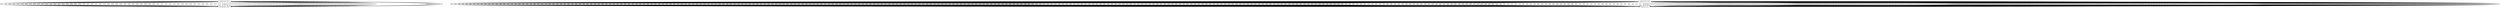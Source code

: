 digraph {
	"gnome-shell, 1847" -> "mozStorage,  4070" [label=write]
	"gnome-shell, 1847" -> "mozStorage,  4070" [label=write]
	"gnome-shell, 1847" -> "mozStorage,  4070" [label=write]
	"gnome-shell, 1847" -> "mozStorage,  4070" [label=write]
	"gnome-shell, 1847" -> "mozStorage,  4070" [label=write]
	"gnome-shell, 1847" -> "mozStorage,  4070" [label=write]
	"gnome-shell, 1847" -> "mozStorage,  4070" [label=write]
	"gnome-shell, 1847" -> "mozStorage,  4070" [label=write]
	"gnome-shell, 1847" -> "mozStorage,  4070" [label=write]
	"gnome-shell, 1847" -> "mozStorage,  4070" [label=write]
	"gnome-shell, 1847" -> "mozStorage,  4070" [label=write]
	"gnome-shell, 1847" -> "mozStorage,  4070" [label=write]
	"gnome-shell, 1847" -> "mozStorage,  4070" [label=write]
	"gnome-shell, 1847" -> "mozStorage,  4070" [label=write]
	"gnome-shell, 1847" -> "mozStorage,  4070" [label=write]
	"gnome-shell, 1847" -> "mozStorage,  4070" [label=write]
	"gnome-shell, 1847" -> "mozStorage,  4070" [label=write]
	"gnome-shell, 1847" -> "mozStorage,  4070" [label=write]
	"gnome-shell, 1847" -> "mozStorage,  4070" [label=write]
	"gnome-shell, 1847" -> "mozStorage,  4070" [label=write]
	"gnome-shell, 1847" -> "mozStorage,  4070" [label=write]
	"gnome-shell, 1847" -> "mozStorage,  4070" [label=write]
	"gnome-shell, 1847" -> "mozStorage,  4070" [label=write]
	"gnome-shell, 1847" -> "mozStorage,  4070" [label=write]
	"gnome-shell, 1847" -> "mozStorage,  4070" [label=write]
	"gnome-shell, 1847" -> "mozStorage,  4070" [label=write]
	"gnome-shell, 1847" -> "mozStorage,  4070" [label=write]
	"gnome-shell, 1847" -> "mozStorage,  4070" [label=write]
	"gnome-shell, 1847" -> "mozStorage,  4070" [label=write]
	"gnome-shell, 1847" -> "mozStorage,  4070" [label=write]
	"gnome-shell, 1847" -> "mozStorage,  4070" [label=write]
	"gnome-shell, 1847" -> "mozStorage,  4070" [label=write]
	"gnome-shell, 1847" -> "mozStorage,  4070" [label=write]
	"gnome-shell, 1847" -> "mozStorage,  4070" [label=write]
	"gnome-shell, 1847" -> "mozStorage,  4070" [label=write]
	"gnome-shell, 1847" -> "mozStorage,  4070" [label=write]
	"gnome-shell, 1847" -> "mozStorage,  4070" [label=write]
	"gnome-shell, 1847" -> "mozStorage,  4070" [label=write]
	"gnome-shell, 1847" -> "mozStorage,  4070" [label=write]
	"gnome-shell, 1847" -> "mozStorage,  4070" [label=write]
	"mozStorage,  4070" -> "gnome-shell, 1847" [label=read]
	"mozStorage,  4070" -> "gnome-shell, 1847" [label=read]
	"gnome-shell, 1847" -> "mozStorage,  4070" [label=write]
	"gnome-shell, 1847" -> "mozStorage,  4070" [label=write]
	"mozStorage,  4070" -> "gnome-shell, 1847" [label=read]
	"mozStorage,  4070" -> "gnome-shell, 1847" [label=read]
	"gnome-shell, 1847" -> "mozStorage,  4070" [label=write]
	"gnome-shell, 1847" -> "mozStorage,  4070" [label=write]
	"mozStorage,  4070" -> "gnome-shell, 1847" [label=read]
	"mozStorage,  4070" -> "gnome-shell, 1847" [label=read]
	"gnome-shell, 1847" -> "mozStorage,  4070" [label=write]
	"gnome-shell, 1847" -> "mozStorage,  4070" [label=write]
	"gnome-shell, 1847" -> "mozStorage,  4070" [label=write]
	"gnome-shell, 1847" -> "mozStorage,  4070" [label=write]
	"gnome-shell, 1847" -> "mozStorage,  4070" [label=write]
	"gnome-shell, 1847" -> "mozStorage,  4070" [label=write]
	"gnome-shell, 1847" -> "mozStorage,  4070" [label=write]
	"gnome-shell, 1847" -> "mozStorage,  4070" [label=write]
	"gnome-shell, 1847" -> "mozStorage,  4070" [label=write]
	"gnome-shell, 1847" -> "mozStorage,  4070" [label=write]
	"gnome-shell, 1847" -> "mozStorage,  4070" [label=write]
	"gnome-shell, 1847" -> "mozStorage,  4070" [label=write]
	"gnome-shell, 1847" -> "mozStorage,  4070" [label=write]
	"gnome-shell, 1847" -> "mozStorage,  4070" [label=write]
	"gnome-shell, 1847" -> "mozStorage,  4070" [label=write]
	"gnome-shell, 1847" -> "mozStorage,  4070" [label=write]
	"gnome-shell, 1847" -> "mozStorage,  4070" [label=write]
	"gnome-shell, 1847" -> "mozStorage,  4070" [label=write]
	"gnome-shell, 1847" -> "mozStorage,  4070" [label=write]
	"gnome-shell, 1847" -> "mozStorage,  4070" [label=write]
	"gnome-shell, 1847" -> "mozStorage,  4070" [label=write]
	"gnome-shell, 1847" -> "mozStorage,  4070" [label=write]
	"gnome-shell, 1847" -> "mozStorage,  4070" [label=write]
	"gnome-shell, 1847" -> "mozStorage,  4070" [label=write]
	"gnome-shell, 1847" -> "mozStorage,  4070" [label=write]
	"gnome-shell, 1847" -> "mozStorage,  4070" [label=write]
	"gnome-shell, 1847" -> "mozStorage,  4070" [label=write]
	"gnome-shell, 1847" -> "mozStorage,  4070" [label=write]
	"gnome-shell, 1847" -> "mozStorage,  4070" [label=write]
	"gnome-shell, 1847" -> "mozStorage,  4070" [label=write]
	"gnome-shell, 1847" -> "mozStorage,  4070" [label=write]
	"gnome-shell, 1847" -> "mozStorage,  4070" [label=write]
	"gnome-shell, 1847" -> "mozStorage,  4070" [label=write]
	"gnome-shell, 1847" -> "mozStorage,  4070" [label=write]
	"gnome-shell, 1847" -> "mozStorage,  4070" [label=write]
	"gnome-shell, 1847" -> "mozStorage,  4070" [label=write]
	"gnome-shell, 1847" -> "mozStorage,  4070" [label=write]
	"gnome-shell, 1847" -> "mozStorage,  4070" [label=write]
	"gnome-shell, 1847" -> "mozStorage,  4070" [label=write]
	"gnome-shell, 1847" -> "mozStorage,  4070" [label=write]
	"gnome-shell, 1847" -> "mozStorage,  4070" [label=write]
	"gnome-shell, 1847" -> "mozStorage,  4070" [label=write]
	"gnome-shell, 1847" -> "mozStorage,  4070" [label=write]
	"gnome-shell, 1847" -> "mozStorage,  4070" [label=write]
	"gnome-shell, 1847" -> "mozStorage,  4070" [label=write]
	"gnome-shell, 1847" -> "mozStorage,  4070" [label=write]
	"gnome-shell, 1847" -> "mozStorage,  4070" [label=write]
	"gnome-shell, 1847" -> "mozStorage,  4070" [label=write]
	"gnome-shell, 1847" -> "mozStorage,  4070" [label=write]
	"gnome-shell, 1847" -> "mozStorage,  4070" [label=write]
	"gnome-shell, 1847" -> "mozStorage,  4070" [label=write]
	"gnome-shell, 1847" -> "mozStorage,  4070" [label=write]
	"gnome-shell, 1847" -> "mozStorage,  4070" [label=write]
	"gnome-shell, 1847" -> "mozStorage,  4070" [label=write]
	"gnome-shell, 1847" -> "mozStorage,  4070" [label=write]
	"gnome-shell, 1847" -> "mozStorage,  4070" [label=write]
	"gnome-shell, 1847" -> "mozStorage,  4070" [label=write]
	"gnome-shell, 1847" -> "mozStorage,  4070" [label=write]
	"gnome-shell, 1847" -> "mozStorage,  4070" [label=write]
	"gnome-shell, 1847" -> "mozStorage,  4070" [label=write]
	"gnome-shell,  1847" -> "systemd, 1637" [label=read]
	"gnome-shell,  1847" -> "systemd, 1637" [label=read]
	"gnome-shell,  1847" -> "systemd, 1637" [label=read]
	"gnome-shell,  1847" -> "systemd, 1637" [label=read]
	"gnome-shell,  1847" -> "systemd, 1637" [label=read]
	"gnome-shell,  1847" -> "systemd, 1637" [label=read]
	"gnome-shell,  1847" -> "systemd, 1637" [label=read]
	"gnome-shell,  1847" -> "systemd, 1637" [label=read]
	"gnome-shell,  1847" -> "systemd, 1637" [label=read]
	"gnome-shell,  1847" -> "systemd, 1637" [label=read]
	"gnome-shell,  1847" -> "systemd, 1637" [label=read]
	"gnome-shell,  1847" -> "systemd, 1637" [label=read]
	"gnome-shell,  1847" -> "systemd, 1637" [label=read]
	"gnome-shell,  1847" -> "systemd, 1637" [label=read]
	"gnome-shell,  1847" -> "systemd, 1637" [label=read]
	"gnome-shell,  1847" -> "systemd, 1637" [label=read]
	"gnome-shell,  1847" -> "systemd, 1637" [label=read]
	"gnome-shell,  1847" -> "systemd, 1637" [label=read]
	"gnome-shell,  1847" -> "systemd, 1637" [label=read]
	"gnome-shell,  1847" -> "systemd, 1637" [label=read]
	"gnome-shell,  1847" -> "systemd, 1637" [label=read]
	"gnome-shell,  1847" -> "systemd, 1637" [label=read]
	"gnome-shell,  1847" -> "systemd, 1637" [label=read]
	"gnome-shell,  1847" -> "systemd, 1637" [label=read]
	"gnome-shell,  1847" -> "systemd, 1637" [label=read]
	"gnome-shell,  1847" -> "systemd, 1637" [label=read]
	"gnome-shell,  1847" -> "systemd, 1637" [label=read]
	"gnome-shell,  1847" -> "systemd, 1637" [label=read]
	"gnome-shell,  1847" -> "systemd, 1637" [label=read]
	"gnome-shell,  1847" -> "systemd, 1637" [label=read]
	"gnome-shell,  1847" -> "systemd, 1637" [label=read]
	"gnome-shell,  1847" -> "systemd, 1637" [label=read]
	"gnome-shell,  1847" -> "systemd, 1637" [label=read]
	"gnome-shell,  1847" -> "systemd, 1637" [label=read]
	"gnome-shell,  1847" -> "systemd, 1637" [label=read]
	"gnome-shell,  1847" -> "systemd, 1637" [label=read]
	"gnome-shell,  1847" -> "systemd, 1637" [label=read]
	"gnome-shell,  1847" -> "systemd, 1637" [label=read]
	"gnome-shell,  1847" -> "systemd, 1637" [label=read]
	"gnome-shell,  1847" -> "systemd, 1637" [label=read]
	"gnome-shell,  1847" -> "systemd, 1637" [label=read]
	"gnome-shell,  1847" -> "systemd, 1637" [label=read]
	"gnome-shell,  1847" -> "systemd, 1637" [label=read]
	"gnome-shell,  1847" -> "systemd, 1637" [label=read]
	"gnome-shell,  1847" -> "systemd, 1637" [label=read]
	"gnome-shell,  1847" -> "systemd, 1637" [label=read]
	"gnome-shell,  1847" -> "systemd, 1637" [label=read]
	"gnome-shell,  1847" -> "systemd, 1637" [label=read]
	"gnome-shell,  1847" -> "systemd, 1637" [label=read]
	"gnome-shell,  1847" -> "systemd, 1637" [label=read]
	"gnome-shell,  1847" -> "systemd, 1637" [label=read]
	"gnome-shell,  1847" -> "systemd, 1637" [label=read]
	"gnome-shell,  1847" -> "systemd, 1637" [label=read]
	"gnome-shell,  1847" -> "systemd, 1637" [label=read]
	"gnome-shell,  1847" -> "systemd, 1637" [label=read]
	"gnome-shell,  1847" -> "systemd, 1637" [label=read]
	"gnome-shell,  1847" -> "systemd, 1637" [label=read]
	"gnome-shell,  1847" -> "systemd, 1637" [label=read]
	"gnome-shell,  1847" -> "systemd, 1637" [label=read]
	"gnome-shell,  1847" -> "systemd, 1637" [label=read]
	"gnome-shell,  1847" -> "systemd, 1637" [label=read]
	"gnome-shell,  1847" -> "systemd, 1637" [label=read]
	"gnome-shell,  1847" -> "systemd, 1637" [label=read]
	"gnome-shell,  1847" -> "systemd, 1637" [label=read]
	"gnome-shell,  1847" -> "systemd, 1637" [label=read]
	"gnome-shell,  1847" -> "systemd, 1637" [label=read]
	"gnome-shell,  1847" -> "systemd, 1637" [label=read]
	"gnome-shell,  1847" -> "systemd, 1637" [label=read]
	"gnome-shell,  1847" -> "systemd, 1637" [label=read]
	"gnome-shell,  1847" -> "systemd, 1637" [label=read]
	"gnome-shell,  1847" -> "systemd, 1637" [label=read]
	"gnome-shell,  1847" -> "systemd, 1637" [label=read]
	"gnome-shell,  1847" -> "systemd, 1637" [label=read]
	"gnome-shell,  1847" -> "systemd, 1637" [label=read]
	"gnome-shell,  1847" -> "systemd, 1637" [label=read]
	"gnome-shell,  1847" -> "systemd, 1637" [label=read]
	"gnome-shell,  1847" -> "systemd, 1637" [label=read]
	"gnome-shell,  1847" -> "systemd, 1637" [label=read]
	"gnome-shell,  1847" -> "systemd, 1637" [label=read]
	"gnome-shell,  1847" -> "systemd, 1637" [label=read]
	"gnome-shell,  1847" -> "systemd, 1637" [label=read]
	"gnome-shell,  1847" -> "systemd, 1637" [label=read]
	"gnome-shell,  1847" -> "systemd, 1637" [label=read]
	"gnome-shell,  1847" -> "systemd, 1637" [label=read]
	"gnome-shell,  1847" -> "systemd, 1637" [label=read]
	"gnome-shell,  1847" -> "systemd, 1637" [label=read]
	"gnome-shell,  1847" -> "systemd, 1637" [label=read]
	"gnome-shell,  1847" -> "systemd, 1637" [label=read]
	"gnome-shell,  1847" -> "systemd, 1637" [label=read]
	"gnome-shell,  1847" -> "systemd, 1637" [label=read]
	"gnome-shell,  1847" -> "systemd, 1637" [label=read]
	"gnome-shell,  1847" -> "systemd, 1637" [label=read]
	"gnome-shell,  1847" -> "systemd, 1637" [label=read]
	"gnome-shell,  1847" -> "systemd, 1637" [label=read]
	"gnome-shell,  1847" -> "systemd, 1637" [label=read]
	"gnome-shell,  1847" -> "systemd, 1637" [label=read]
	"gnome-shell,  1847" -> "systemd, 1637" [label=read]
	"gnome-shell,  1847" -> "systemd, 1637" [label=read]
	"gnome-shell,  1847" -> "systemd, 1637" [label=read]
	"gnome-shell,  1847" -> "systemd, 1637" [label=read]
	"gnome-shell,  1847" -> "systemd, 1637" [label=read]
	"gnome-shell,  1847" -> "systemd, 1637" [label=read]
	"gnome-shell,  1847" -> "systemd, 1637" [label=read]
	"gnome-shell,  1847" -> "systemd, 1637" [label=read]
	"gnome-shell,  1847" -> "systemd, 1637" [label=read]
	"gnome-shell,  1847" -> "systemd, 1637" [label=read]
	"gnome-shell,  1847" -> "systemd, 1637" [label=read]
	"gnome-shell,  1847" -> "systemd, 1637" [label=read]
	"gnome-shell,  1847" -> "systemd, 1637" [label=read]
	"gnome-shell,  1847" -> "systemd, 1637" [label=read]
	"gnome-shell,  1847" -> "systemd, 1637" [label=read]
	"gnome-shell,  1847" -> "systemd, 1637" [label=read]
	"gnome-shell,  1847" -> "systemd, 1637" [label=read]
	"gnome-shell,  1847" -> "systemd, 1637" [label=read]
	"gnome-shell,  1847" -> "systemd, 1637" [label=read]
	"gnome-shell,  1847" -> "systemd, 1637" [label=read]
	"gnome-shell,  1847" -> "systemd, 1637" [label=read]
	"gnome-shell,  1847" -> "systemd, 1637" [label=read]
	"gnome-shell,  1847" -> "systemd, 1637" [label=read]
	"gnome-shell,  1847" -> "systemd, 1637" [label=read]
	"gnome-shell,  1847" -> "systemd, 1637" [label=read]
	"gnome-shell,  1847" -> "systemd, 1637" [label=read]
	"gnome-shell,  1847" -> "systemd, 1637" [label=read]
	"gnome-shell,  1847" -> "systemd, 1637" [label=read]
	"gnome-shell,  1847" -> "systemd, 1637" [label=read]
	"gnome-shell,  1847" -> "systemd, 1637" [label=read]
	"gnome-shell,  1847" -> "systemd, 1637" [label=read]
	"gnome-shell,  1847" -> "systemd, 1637" [label=read]
	"gnome-shell,  1847" -> "systemd, 1637" [label=read]
	"gnome-shell,  1847" -> "systemd, 1637" [label=read]
	"gnome-shell,  1847" -> "systemd, 1637" [label=read]
	"gnome-shell,  1847" -> "systemd, 1637" [label=read]
	"gnome-shell,  1847" -> "systemd, 1637" [label=read]
	"gnome-shell,  1847" -> "systemd, 1637" [label=read]
	"gnome-shell,  1847" -> "systemd, 1637" [label=read]
	"gnome-shell,  1847" -> "systemd, 1637" [label=read]
	"gnome-shell,  1847" -> "systemd, 1637" [label=read]
	"gnome-shell,  1847" -> "systemd, 1637" [label=read]
	"gnome-shell,  1847" -> "systemd, 1637" [label=read]
	"gnome-shell,  1847" -> "systemd, 1637" [label=read]
	"gnome-shell,  1847" -> "systemd, 1637" [label=read]
	"gnome-shell,  1847" -> "systemd, 1637" [label=read]
	"gnome-shell,  1847" -> "systemd, 1637" [label=read]
	"gnome-shell,  1847" -> "systemd, 1637" [label=read]
	"gnome-shell,  1847" -> "systemd, 1637" [label=read]
	"gnome-shell,  1847" -> "systemd, 1637" [label=read]
	"gnome-shell,  1847" -> "systemd, 1637" [label=read]
	"gnome-shell,  1847" -> "systemd, 1637" [label=read]
	"gnome-shell,  1847" -> "systemd, 1637" [label=read]
	"gnome-shell,  1847" -> "systemd, 1637" [label=read]
	"gnome-shell,  1847" -> "systemd, 1637" [label=read]
	"gnome-shell,  1847" -> "systemd, 1637" [label=read]
	"gnome-shell,  1847" -> "systemd, 1637" [label=read]
	"gnome-shell,  1847" -> "systemd, 1637" [label=read]
	"gnome-shell,  1847" -> "systemd, 1637" [label=read]
	"gnome-shell,  1847" -> "systemd, 1637" [label=read]
	"gnome-shell,  1847" -> "systemd, 1637" [label=read]
	"gnome-shell,  1847" -> "systemd, 1637" [label=read]
	"gnome-shell,  1847" -> "systemd, 1637" [label=read]
	"gnome-shell,  1847" -> "systemd, 1637" [label=read]
	"gnome-shell,  1847" -> "systemd, 1637" [label=read]
	"gnome-shell,  1847" -> "systemd, 1637" [label=read]
	"gnome-shell,  1847" -> "systemd, 1637" [label=read]
	"gnome-shell,  1847" -> "systemd, 1637" [label=read]
	"gnome-shell,  1847" -> "systemd, 1637" [label=read]
	"gnome-shell,  1847" -> "systemd, 1637" [label=read]
	"gnome-shell,  1847" -> "systemd, 1637" [label=read]
	"gnome-shell,  1847" -> "systemd, 1637" [label=read]
	"gnome-shell,  1847" -> "systemd, 1637" [label=read]
	"gnome-shell,  1847" -> "systemd, 1637" [label=read]
	"gnome-shell,  1847" -> "systemd, 1637" [label=read]
	"gnome-shell,  1847" -> "systemd, 1637" [label=read]
	"gnome-shell,  1847" -> "systemd, 1637" [label=read]
	"gnome-shell,  1847" -> "systemd, 1637" [label=read]
	"gnome-shell,  1847" -> "systemd, 1637" [label=read]
	"gnome-shell,  1847" -> "systemd, 1637" [label=read]
	"gnome-shell,  1847" -> "systemd, 1637" [label=read]
	"gnome-shell,  1847" -> "systemd, 1637" [label=read]
	"gnome-shell,  1847" -> "systemd, 1637" [label=read]
	"gnome-shell,  1847" -> "systemd, 1637" [label=read]
	"gnome-shell,  1847" -> "systemd, 1637" [label=read]
	"gnome-shell,  1847" -> "systemd, 1637" [label=read]
	"gnome-shell,  1847" -> "systemd, 1637" [label=read]
	"gnome-shell,  1847" -> "systemd, 1637" [label=read]
	"gnome-shell,  1847" -> "systemd, 1637" [label=read]
	"gnome-shell,  1847" -> "systemd, 1637" [label=read]
	"gnome-shell,  1847" -> "systemd, 1637" [label=read]
	"gnome-shell,  1847" -> "systemd, 1637" [label=read]
	"gnome-shell,  1847" -> "systemd, 1637" [label=read]
	"gnome-shell,  1847" -> "systemd, 1637" [label=read]
	"gnome-shell,  1847" -> "systemd, 1637" [label=read]
	"gnome-shell,  1847" -> "systemd, 1637" [label=read]
	"gnome-shell,  1847" -> "systemd, 1637" [label=read]
	"gnome-shell,  1847" -> "systemd, 1637" [label=read]
	"gnome-shell,  1847" -> "systemd, 1637" [label=read]
	"gnome-shell,  1847" -> "systemd, 1637" [label=read]
	"gnome-shell,  1847" -> "systemd, 1637" [label=read]
	"gnome-shell,  1847" -> "systemd, 1637" [label=read]
	"gnome-shell,  1847" -> "systemd, 1637" [label=read]
	"gnome-shell,  1847" -> "systemd, 1637" [label=read]
	"gnome-shell,  1847" -> "systemd, 1637" [label=read]
	"gnome-shell,  1847" -> "systemd, 1637" [label=read]
	"gnome-shell,  1847" -> "systemd, 1637" [label=read]
	"gnome-shell,  1847" -> "systemd, 1637" [label=read]
	"gnome-shell,  1847" -> "systemd, 1637" [label=read]
	"gnome-shell,  1847" -> "systemd, 1637" [label=read]
	"gnome-shell,  1847" -> "systemd, 1637" [label=read]
	"gnome-shell,  1847" -> "systemd, 1637" [label=read]
	"gnome-shell,  1847" -> "systemd, 1637" [label=read]
	"gnome-shell,  1847" -> "systemd, 1637" [label=read]
	"gnome-shell,  1847" -> "systemd, 1637" [label=read]
	"gnome-shell,  1847" -> "systemd, 1637" [label=read]
	"gnome-shell,  1847" -> "systemd, 1637" [label=read]
	"gnome-shell,  1847" -> "systemd, 1637" [label=read]
	"gnome-shell,  1847" -> "systemd, 1637" [label=read]
	"gnome-shell,  1847" -> "systemd, 1637" [label=read]
	"gnome-shell,  1847" -> "systemd, 1637" [label=read]
	"gnome-shell,  1847" -> "systemd, 1637" [label=read]
	"gnome-shell,  1847" -> "systemd, 1637" [label=read]
	"gnome-shell,  1847" -> "systemd, 1637" [label=read]
	"gnome-shell,  1847" -> "systemd, 1637" [label=read]
	"gnome-shell,  1847" -> "systemd, 1637" [label=read]
	"gnome-shell,  1847" -> "systemd, 1637" [label=read]
	"gnome-shell,  1847" -> "systemd, 1637" [label=read]
	"gnome-shell,  1847" -> "systemd, 1637" [label=read]
	"gnome-shell,  1847" -> "systemd, 1637" [label=read]
	"gnome-shell,  1847" -> "systemd, 1637" [label=read]
	"gnome-shell,  1847" -> "systemd, 1637" [label=read]
	"gnome-shell,  1847" -> "systemd, 1637" [label=read]
	"gnome-shell,  1847" -> "systemd, 1637" [label=read]
	"gnome-shell,  1847" -> "systemd, 1637" [label=read]
	"gnome-shell,  1847" -> "systemd, 1637" [label=read]
	"gnome-shell,  1847" -> "systemd, 1637" [label=read]
	"gnome-shell,  1847" -> "systemd, 1637" [label=read]
	"gnome-shell,  1847" -> "systemd, 1637" [label=read]
	"gnome-shell,  1847" -> "systemd, 1637" [label=read]
	"gnome-shell,  1847" -> "systemd, 1637" [label=read]
	"gnome-shell,  1847" -> "systemd, 1637" [label=read]
	"gnome-shell,  1847" -> "systemd, 1637" [label=read]
	"gnome-shell,  1847" -> "systemd, 1637" [label=read]
	"gnome-shell,  1847" -> "systemd, 1637" [label=read]
	"gnome-shell,  1847" -> "systemd, 1637" [label=read]
	"gnome-shell,  1847" -> "systemd, 1637" [label=read]
	"gnome-shell,  1847" -> "systemd, 1637" [label=read]
	"gnome-shell,  1847" -> "systemd, 1637" [label=read]
	"gnome-shell,  1847" -> "systemd, 1637" [label=read]
	"gnome-shell,  1847" -> "systemd, 1637" [label=read]
	"gnome-shell,  1847" -> "systemd, 1637" [label=read]
	"gnome-shell,  1847" -> "systemd, 1637" [label=read]
	"gnome-shell,  1847" -> "systemd, 1637" [label=read]
	"gnome-shell,  1847" -> "systemd, 1637" [label=read]
	"gnome-shell,  1847" -> "systemd, 1637" [label=read]
	"gnome-shell,  1847" -> "systemd, 1637" [label=read]
	"gnome-shell,  1847" -> "systemd, 1637" [label=read]
	"gnome-shell,  1847" -> "systemd, 1637" [label=read]
	"gnome-shell,  1847" -> "systemd, 1637" [label=read]
	"gnome-shell,  1847" -> "systemd, 1637" [label=read]
	"gnome-shell,  1847" -> "systemd, 1637" [label=read]
	"gnome-shell,  1847" -> "systemd, 1637" [label=read]
	"gnome-shell,  1847" -> "systemd, 1637" [label=read]
	"gnome-shell,  1847" -> "systemd, 1637" [label=read]
	"gnome-shell,  1847" -> "systemd, 1637" [label=read]
	"gnome-shell,  1847" -> "systemd, 1637" [label=read]
	"gnome-shell,  1847" -> "systemd, 1637" [label=read]
	"gnome-shell,  1847" -> "systemd, 1637" [label=read]
	"gnome-shell,  1847" -> "systemd, 1637" [label=read]
	"gnome-shell,  1847" -> "systemd, 1637" [label=read]
	"gnome-shell,  1847" -> "systemd, 1637" [label=read]
	"gnome-shell,  1847" -> "systemd, 1637" [label=read]
	"gnome-shell,  1847" -> "systemd, 1637" [label=read]
	"gnome-shell,  1847" -> "systemd, 1637" [label=read]
	"gnome-shell,  1847" -> "systemd, 1637" [label=read]
	"gnome-shell,  1847" -> "systemd, 1637" [label=read]
	"gnome-shell,  1847" -> "systemd, 1637" [label=read]
	"gnome-shell,  1847" -> "systemd, 1637" [label=read]
	"gnome-shell,  1847" -> "systemd, 1637" [label=read]
	"gnome-shell,  1847" -> "systemd, 1637" [label=read]
	"gnome-shell,  1847" -> "systemd, 1637" [label=read]
	"gnome-shell,  1847" -> "systemd, 1637" [label=read]
	"gnome-shell,  1847" -> "systemd, 1637" [label=read]
	"gnome-shell,  1847" -> "systemd, 1637" [label=read]
	"gnome-shell,  1847" -> "systemd, 1637" [label=read]
	"gnome-shell,  1847" -> "systemd, 1637" [label=read]
	"gnome-shell,  1847" -> "systemd, 1637" [label=read]
	"gnome-shell,  1847" -> "systemd, 1637" [label=read]
	"gnome-shell,  1847" -> "systemd, 1637" [label=read]
	"gnome-shell,  1847" -> "systemd, 1637" [label=read]
	"gnome-shell,  1847" -> "systemd, 1637" [label=read]
	"gnome-shell,  1847" -> "systemd, 1637" [label=read]
	"gnome-shell,  1847" -> "systemd, 1637" [label=read]
	"gnome-shell,  1847" -> "systemd, 1637" [label=read]
	"gnome-shell,  1847" -> "systemd, 1637" [label=read]
	"gnome-shell,  1847" -> "systemd, 1637" [label=read]
	"gnome-shell,  1847" -> "systemd, 1637" [label=read]
	"gnome-shell,  1847" -> "systemd, 1637" [label=read]
	"gnome-shell,  1847" -> "systemd, 1637" [label=read]
	"gnome-shell,  1847" -> "systemd, 1637" [label=read]
	"gnome-shell,  1847" -> "systemd, 1637" [label=read]
	"gnome-shell,  1847" -> "systemd, 1637" [label=read]
	"gnome-shell,  1847" -> "systemd, 1637" [label=read]
	"gnome-shell,  1847" -> "systemd, 1637" [label=read]
	"gnome-shell,  1847" -> "systemd, 1637" [label=read]
	"gnome-shell,  1847" -> "systemd, 1637" [label=read]
	"gnome-shell,  1847" -> "systemd, 1637" [label=read]
	"gnome-shell,  1847" -> "systemd, 1637" [label=read]
	"gnome-shell,  1847" -> "systemd, 1637" [label=read]
	"gnome-shell,  1847" -> "systemd, 1637" [label=read]
	"gnome-shell,  1847" -> "systemd, 1637" [label=read]
	"gnome-shell,  1847" -> "systemd, 1637" [label=read]
	"gnome-shell,  1847" -> "systemd, 1637" [label=read]
	"gnome-shell,  1847" -> "systemd, 1637" [label=read]
	"gnome-shell,  1847" -> "systemd, 1637" [label=read]
	"gnome-shell,  1847" -> "systemd, 1637" [label=read]
	"gnome-shell,  1847" -> "systemd, 1637" [label=read]
	"gnome-shell,  1847" -> "systemd, 1637" [label=read]
	"gnome-shell,  1847" -> "systemd, 1637" [label=read]
	"gnome-shell,  1847" -> "systemd, 1637" [label=read]
	"gnome-shell,  1847" -> "systemd, 1637" [label=read]
	"gnome-shell,  1847" -> "systemd, 1637" [label=read]
	"gnome-shell,  1847" -> "systemd, 1637" [label=read]
	"gnome-shell,  1847" -> "systemd, 1637" [label=read]
	"gnome-shell,  1847" -> "systemd, 1637" [label=read]
	"gnome-shell,  1847" -> "systemd, 1637" [label=read]
	"gnome-shell,  1847" -> "systemd, 1637" [label=read]
	"gnome-shell,  1847" -> "systemd, 1637" [label=read]
	"gnome-shell,  1847" -> "systemd, 1637" [label=read]
	"gnome-shell,  1847" -> "systemd, 1637" [label=read]
	"gnome-shell,  1847" -> "systemd, 1637" [label=read]
	"gnome-shell,  1847" -> "systemd, 1637" [label=read]
	"gnome-shell,  1847" -> "systemd, 1637" [label=read]
	"gnome-shell,  1847" -> "systemd, 1637" [label=read]
	"gnome-shell,  1847" -> "systemd, 1637" [label=read]
	"gnome-shell,  1847" -> "systemd, 1637" [label=read]
	"gnome-shell,  1847" -> "systemd, 1637" [label=read]
	"gnome-shell,  1847" -> "systemd, 1637" [label=read]
	"gnome-shell,  1847" -> "systemd, 1637" [label=read]
	"gnome-shell,  1847" -> "systemd, 1637" [label=read]
	"gnome-shell,  1847" -> "systemd, 1637" [label=read]
	"gnome-shell,  1847" -> "systemd, 1637" [label=read]
	"gnome-shell,  1847" -> "systemd, 1637" [label=read]
	"gnome-shell,  1847" -> "systemd, 1637" [label=read]
	"gnome-shell,  1847" -> "systemd, 1637" [label=read]
	"gnome-shell,  1847" -> "systemd, 1637" [label=read]
	"gnome-shell,  1847" -> "systemd, 1637" [label=read]
	"gnome-shell,  1847" -> "systemd, 1637" [label=read]
	"gnome-shell,  1847" -> "systemd, 1637" [label=read]
	"gnome-shell,  1847" -> "systemd, 1637" [label=read]
	"gnome-shell,  1847" -> "systemd, 1637" [label=read]
	"gnome-shell,  1847" -> "systemd, 1637" [label=read]
	"gnome-shell,  1847" -> "systemd, 1637" [label=read]
	"gnome-shell,  1847" -> "systemd, 1637" [label=read]
	"gnome-shell,  1847" -> "systemd, 1637" [label=read]
	"gnome-shell,  1847" -> "systemd, 1637" [label=read]
	"gnome-shell,  1847" -> "systemd, 1637" [label=read]
	"gnome-shell,  1847" -> "systemd, 1637" [label=read]
	"gnome-shell,  1847" -> "systemd, 1637" [label=read]
	"gnome-shell,  1847" -> "systemd, 1637" [label=read]
	"gnome-shell,  1847" -> "systemd, 1637" [label=read]
	"gnome-shell,  1847" -> "systemd, 1637" [label=read]
	"gnome-shell,  1847" -> "systemd, 1637" [label=read]
	"gnome-shell,  1847" -> "systemd, 1637" [label=read]
	"gnome-shell,  1847" -> "systemd, 1637" [label=read]
	"gnome-shell,  1847" -> "systemd, 1637" [label=read]
	"gnome-shell,  1847" -> "systemd, 1637" [label=read]
	"gnome-shell,  1847" -> "systemd, 1637" [label=read]
	"gnome-shell,  1847" -> "systemd, 1637" [label=read]
	"gnome-shell,  1847" -> "systemd, 1637" [label=read]
	"gnome-shell,  1847" -> "systemd, 1637" [label=read]
	"gnome-shell,  1847" -> "systemd, 1637" [label=read]
	"gnome-shell,  1847" -> "systemd, 1637" [label=read]
	"gnome-shell,  1847" -> "systemd, 1637" [label=read]
	"gnome-shell,  1847" -> "systemd, 1637" [label=read]
	"gnome-shell,  1847" -> "systemd, 1637" [label=read]
	"gnome-shell,  1847" -> "systemd, 1637" [label=read]
	"gnome-shell,  1847" -> "systemd, 1637" [label=read]
	"gnome-shell,  1847" -> "systemd, 1637" [label=read]
	"gnome-shell,  1847" -> "systemd, 1637" [label=read]
	"gnome-shell,  1847" -> "systemd, 1637" [label=read]
	"gnome-shell,  1847" -> "systemd, 1637" [label=read]
	"gnome-shell,  1847" -> "systemd, 1637" [label=read]
	"gnome-shell,  1847" -> "systemd, 1637" [label=read]
	"gnome-shell,  1847" -> "systemd, 1637" [label=read]
	"gnome-shell,  1847" -> "systemd, 1637" [label=read]
	"gnome-shell,  1847" -> "systemd, 1637" [label=read]
	"gnome-shell,  1847" -> "systemd, 1637" [label=read]
	"gnome-shell,  1847" -> "systemd, 1637" [label=read]
	"gnome-shell,  1847" -> "systemd, 1637" [label=read]
	"gnome-shell,  1847" -> "systemd, 1637" [label=read]
	"gnome-shell,  1847" -> "systemd, 1637" [label=read]
	"gnome-shell,  1847" -> "systemd, 1637" [label=read]
	"gnome-shell,  1847" -> "systemd, 1637" [label=read]
	"gnome-shell,  1847" -> "systemd, 1637" [label=read]
	"gnome-shell,  1847" -> "systemd, 1637" [label=read]
	"gnome-shell,  1847" -> "systemd, 1637" [label=read]
	"gnome-shell,  1847" -> "systemd, 1637" [label=read]
	"gnome-shell,  1847" -> "systemd, 1637" [label=read]
	"gnome-shell,  1847" -> "systemd, 1637" [label=read]
	"gnome-shell,  1847" -> "systemd, 1637" [label=read]
	"gnome-shell,  1847" -> "systemd, 1637" [label=read]
	"gnome-shell,  1847" -> "systemd, 1637" [label=read]
	"gnome-shell,  1847" -> "systemd, 1637" [label=read]
	"gnome-shell,  1847" -> "systemd, 1637" [label=read]
	"gnome-shell,  1847" -> "systemd, 1637" [label=read]
	"gnome-shell,  1847" -> "systemd, 1637" [label=read]
	"gnome-shell,  1847" -> "systemd, 1637" [label=read]
	"gnome-shell,  1847" -> "systemd, 1637" [label=read]
	"gnome-shell,  1847" -> "systemd, 1637" [label=read]
	"gnome-shell,  1847" -> "systemd, 1637" [label=read]
	"gnome-shell,  1847" -> "systemd, 1637" [label=read]
	"gnome-shell,  1847" -> "systemd, 1637" [label=read]
	"gnome-shell,  1847" -> "systemd, 1637" [label=read]
	"gnome-shell,  1847" -> "systemd, 1637" [label=read]
	"gnome-shell,  1847" -> "systemd, 1637" [label=read]
	"gnome-shell,  1847" -> "systemd, 1637" [label=read]
	"gnome-shell,  1847" -> "systemd, 1637" [label=read]
	"gnome-shell,  1847" -> "systemd, 1637" [label=read]
	"gnome-shell,  1847" -> "systemd, 1637" [label=read]
	"gnome-shell,  1847" -> "systemd, 1637" [label=read]
	"gnome-shell,  1847" -> "systemd, 1637" [label=read]
	"gnome-shell,  1847" -> "systemd, 1637" [label=read]
	"gnome-shell,  1847" -> "systemd, 1637" [label=read]
	"gnome-shell,  1847" -> "systemd, 1637" [label=read]
	"gnome-shell,  1847" -> "systemd, 1637" [label=read]
	"gnome-shell,  1847" -> "systemd, 1637" [label=read]
	"gnome-shell,  1847" -> "systemd, 1637" [label=read]
	"gnome-shell,  1847" -> "systemd, 1637" [label=read]
	"gnome-shell,  1847" -> "systemd, 1637" [label=read]
	"gnome-shell,  1847" -> "systemd, 1637" [label=read]
	"gnome-shell,  1847" -> "systemd, 1637" [label=read]
	"gnome-shell,  1847" -> "systemd, 1637" [label=read]
	"gnome-shell,  1847" -> "systemd, 1637" [label=read]
	"gnome-shell,  1847" -> "systemd, 1637" [label=read]
	"gnome-shell,  1847" -> "systemd, 1637" [label=read]
	"gnome-shell,  1847" -> "systemd, 1637" [label=read]
	"gnome-shell,  1847" -> "systemd, 1637" [label=read]
	"gnome-shell,  1847" -> "systemd, 1637" [label=read]
	"gnome-shell,  1847" -> "systemd, 1637" [label=read]
	"gnome-shell,  1847" -> "systemd, 1637" [label=read]
	"gnome-shell,  1847" -> "systemd, 1637" [label=read]
	"gnome-shell,  1847" -> "systemd, 1637" [label=read]
	"gnome-shell,  1847" -> "systemd, 1637" [label=read]
	"gnome-shell,  1847" -> "systemd, 1637" [label=read]
	"gnome-shell,  1847" -> "systemd, 1637" [label=read]
	"gnome-shell,  1847" -> "systemd, 1637" [label=read]
	"gnome-shell,  1847" -> "systemd, 1637" [label=read]
	"gnome-shell,  1847" -> "systemd, 1637" [label=read]
	"gnome-shell,  1847" -> "systemd, 1637" [label=read]
	"gnome-shell,  1847" -> "systemd, 1637" [label=read]
	"gnome-shell,  1847" -> "systemd, 1637" [label=read]
	"gnome-shell,  1847" -> "systemd, 1637" [label=read]
	"gnome-shell,  1847" -> "systemd, 1637" [label=read]
	"gnome-shell,  1847" -> "systemd, 1637" [label=read]
	"gnome-shell,  1847" -> "systemd, 1637" [label=read]
	"gnome-shell,  1847" -> "systemd, 1637" [label=read]
	"gnome-shell,  1847" -> "systemd, 1637" [label=read]
	"gnome-shell,  1847" -> "systemd, 1637" [label=read]
	"gnome-shell,  1847" -> "systemd, 1637" [label=read]
	"gnome-shell,  1847" -> "systemd, 1637" [label=read]
	"gnome-shell,  1847" -> "systemd, 1637" [label=read]
	"gnome-shell,  1847" -> "systemd, 1637" [label=read]
	"gnome-shell,  1847" -> "systemd, 1637" [label=read]
	"gnome-shell,  1847" -> "systemd, 1637" [label=read]
	"gnome-shell,  1847" -> "systemd, 1637" [label=read]
	"gnome-shell,  1847" -> "systemd, 1637" [label=read]
	"gnome-shell,  1847" -> "systemd, 1637" [label=read]
	"gnome-shell,  1847" -> "systemd, 1637" [label=read]
	"gnome-shell,  1847" -> "systemd, 1637" [label=read]
	"gnome-shell,  1847" -> "systemd, 1637" [label=read]
	"gnome-shell,  1847" -> "systemd, 1637" [label=read]
	"gnome-shell,  1847" -> "systemd, 1637" [label=read]
	"gnome-shell,  1847" -> "systemd, 1637" [label=read]
	"gnome-shell,  1847" -> "systemd, 1637" [label=read]
	"gnome-shell,  1847" -> "systemd, 1637" [label=read]
	"gnome-shell,  1847" -> "systemd, 1637" [label=read]
	"gnome-shell,  1847" -> "systemd, 1637" [label=read]
	"gnome-shell,  1847" -> "systemd, 1637" [label=read]
	"gnome-shell,  1847" -> "systemd, 1637" [label=read]
	"gnome-shell,  1847" -> "systemd, 1637" [label=read]
	"gnome-shell,  1847" -> "systemd, 1637" [label=read]
	"gnome-shell,  1847" -> "systemd, 1637" [label=read]
	"gnome-shell,  1847" -> "systemd, 1637" [label=read]
	"gnome-shell,  1847" -> "systemd, 1637" [label=read]
	"gnome-shell,  1847" -> "systemd, 1637" [label=read]
	"gnome-shell,  1847" -> "systemd, 1637" [label=read]
	"gnome-shell,  1847" -> "systemd, 1637" [label=read]
	"gnome-shell,  1847" -> "systemd, 1637" [label=read]
	"gnome-shell,  1847" -> "systemd, 1637" [label=read]
	"gnome-shell,  1847" -> "systemd, 1637" [label=read]
	"gnome-shell,  1847" -> "systemd, 1637" [label=read]
	"gnome-shell,  1847" -> "systemd, 1637" [label=read]
	"gnome-shell,  1847" -> "systemd, 1637" [label=read]
	"gnome-shell,  1847" -> "systemd, 1637" [label=read]
	"gnome-shell,  1847" -> "systemd, 1637" [label=read]
	"gnome-shell,  1847" -> "systemd, 1637" [label=read]
	"gnome-shell,  1847" -> "systemd, 1637" [label=read]
	"gnome-shell,  1847" -> "systemd, 1637" [label=read]
	"gnome-shell,  1847" -> "systemd, 1637" [label=read]
	"gnome-shell,  1847" -> "systemd, 1637" [label=read]
	"gnome-shell,  1847" -> "systemd, 1637" [label=read]
	"gnome-shell,  1847" -> "systemd, 1637" [label=read]
	"gnome-shell,  1847" -> "systemd, 1637" [label=read]
	"gnome-shell,  1847" -> "systemd, 1637" [label=read]
	"gnome-shell,  1847" -> "systemd, 1637" [label=read]
	"gnome-shell,  1847" -> "systemd, 1637" [label=read]
	"gnome-shell,  1847" -> "systemd, 1637" [label=read]
	"gnome-shell,  1847" -> "systemd, 1637" [label=read]
	"gnome-shell,  1847" -> "systemd, 1637" [label=read]
	"gnome-shell,  1847" -> "systemd, 1637" [label=read]
	"gnome-shell,  1847" -> "systemd, 1637" [label=read]
	"gnome-shell,  1847" -> "systemd, 1637" [label=read]
	"gnome-shell,  1847" -> "systemd, 1637" [label=read]
	"gnome-shell,  1847" -> "systemd, 1637" [label=read]
	"gnome-shell,  1847" -> "systemd, 1637" [label=read]
	"gnome-shell,  1847" -> "systemd, 1637" [label=read]
	"gnome-shell,  1847" -> "systemd, 1637" [label=read]
	"gnome-shell,  1847" -> "systemd, 1637" [label=read]
	"gnome-shell,  1847" -> "systemd, 1637" [label=read]
	"gnome-shell,  1847" -> "systemd, 1637" [label=read]
	"gnome-shell,  1847" -> "systemd, 1637" [label=read]
	"gnome-shell,  1847" -> "systemd, 1637" [label=read]
	"gnome-shell,  1847" -> "systemd, 1637" [label=read]
	"gnome-shell,  1847" -> "systemd, 1637" [label=read]
	"gnome-shell,  1847" -> "systemd, 1637" [label=read]
	"gnome-shell,  1847" -> "systemd, 1637" [label=read]
	"gnome-shell,  1847" -> "systemd, 1637" [label=read]
	"gnome-shell,  1847" -> "systemd, 1637" [label=read]
	"gnome-shell,  1847" -> "systemd, 1637" [label=read]
	"gnome-shell,  1847" -> "systemd, 1637" [label=read]
	"gnome-shell,  1847" -> "systemd, 1637" [label=read]
	"gnome-shell,  1847" -> "systemd, 1637" [label=read]
	"gnome-shell,  1847" -> "systemd, 1637" [label=read]
	"gnome-shell,  1847" -> "systemd, 1637" [label=read]
	"gnome-shell,  1847" -> "systemd, 1637" [label=read]
	"gnome-shell,  1847" -> "systemd, 1637" [label=read]
	"gnome-shell,  1847" -> "systemd, 1637" [label=read]
	"gnome-shell,  1847" -> "systemd, 1637" [label=read]
	"gnome-shell,  1847" -> "systemd, 1637" [label=read]
	"gnome-shell,  1847" -> "systemd, 1637" [label=read]
	"gnome-shell,  1847" -> "systemd, 1637" [label=read]
	"gnome-shell,  1847" -> "systemd, 1637" [label=read]
	"gnome-shell,  1847" -> "systemd, 1637" [label=read]
	"gnome-shell,  1847" -> "systemd, 1637" [label=read]
	"gnome-shell,  1847" -> "systemd, 1637" [label=read]
	"gnome-shell,  1847" -> "systemd, 1637" [label=read]
	"gnome-shell,  1847" -> "systemd, 1637" [label=read]
	"gnome-shell,  1847" -> "systemd, 1637" [label=read]
	"gnome-shell,  1847" -> "systemd, 1637" [label=read]
	"gnome-shell,  1847" -> "systemd, 1637" [label=read]
	"gnome-shell,  1847" -> "systemd, 1637" [label=read]
	"gnome-shell,  1847" -> "systemd, 1637" [label=read]
	"gnome-shell,  1847" -> "systemd, 1637" [label=read]
	"gnome-shell,  1847" -> "systemd, 1637" [label=read]
	"gnome-shell,  1847" -> "systemd, 1637" [label=read]
	"gnome-shell,  1847" -> "systemd, 1637" [label=read]
	"gnome-shell,  1847" -> "systemd, 1637" [label=read]
	"gnome-shell,  1847" -> "systemd, 1637" [label=read]
	"gnome-shell,  1847" -> "systemd, 1637" [label=read]
	"gnome-shell,  1847" -> "systemd, 1637" [label=read]
	"gnome-shell,  1847" -> "systemd, 1637" [label=read]
	"gnome-shell,  1847" -> "systemd, 1637" [label=read]
	"gnome-shell,  1847" -> "systemd, 1637" [label=read]
	"gnome-shell,  1847" -> "systemd, 1637" [label=read]
	"gnome-shell,  1847" -> "systemd, 1637" [label=read]
	"gnome-shell,  1847" -> "systemd, 1637" [label=read]
	"gnome-shell,  1847" -> "systemd, 1637" [label=read]
	"gnome-shell,  1847" -> "systemd, 1637" [label=read]
	"gnome-shell,  1847" -> "systemd, 1637" [label=read]
	"gnome-shell,  1847" -> "systemd, 1637" [label=read]
	"gnome-shell,  1847" -> "systemd, 1637" [label=read]
	"gnome-shell,  1847" -> "systemd, 1637" [label=read]
	"gnome-shell,  1847" -> "systemd, 1637" [label=read]
	"gnome-shell,  1847" -> "systemd, 1637" [label=read]
	"gnome-shell,  1847" -> "systemd, 1637" [label=read]
	"gnome-shell,  1847" -> "systemd, 1637" [label=read]
	"gnome-shell,  1847" -> "systemd, 1637" [label=read]
	"gnome-shell,  1847" -> "systemd, 1637" [label=read]
	"gnome-shell,  1847" -> "systemd, 1637" [label=read]
	"gnome-shell,  1847" -> "systemd, 1637" [label=read]
	"gnome-shell,  1847" -> "systemd, 1637" [label=read]
	"gnome-shell,  1847" -> "systemd, 1637" [label=read]
	"gnome-shell,  1847" -> "systemd, 1637" [label=read]
	"gnome-shell,  1847" -> "systemd, 1637" [label=read]
	"gnome-shell,  1847" -> "systemd, 1637" [label=read]
	"gnome-shell,  1847" -> "systemd, 1637" [label=read]
	"gnome-shell,  1847" -> "systemd, 1637" [label=read]
	"gnome-shell,  1847" -> "systemd, 1637" [label=read]
	"gnome-shell,  1847" -> "systemd, 1637" [label=read]
	"gnome-shell,  1847" -> "systemd, 1637" [label=read]
	"gnome-shell,  1847" -> "systemd, 1637" [label=read]
	"gnome-shell,  1847" -> "systemd, 1637" [label=read]
	"gnome-shell,  1847" -> "systemd, 1637" [label=read]
	"gnome-shell,  1847" -> "systemd, 1637" [label=read]
	"gnome-shell,  1847" -> "systemd, 1637" [label=read]
	"gnome-shell,  1847" -> "systemd, 1637" [label=read]
	"gnome-shell,  1847" -> "systemd, 1637" [label=read]
	"gnome-shell,  1847" -> "systemd, 1637" [label=read]
	"gnome-shell,  1847" -> "systemd, 1637" [label=read]
	"gnome-shell,  1847" -> "systemd, 1637" [label=read]
	"gnome-shell,  1847" -> "systemd, 1637" [label=read]
	"gnome-shell,  1847" -> "systemd, 1637" [label=read]
	"gnome-shell,  1847" -> "systemd, 1637" [label=read]
	"gnome-shell,  1847" -> "systemd, 1637" [label=read]
	"gnome-shell,  1847" -> "systemd, 1637" [label=read]
	"gnome-shell,  1847" -> "systemd, 1637" [label=read]
	"gnome-shell,  1847" -> "systemd, 1637" [label=read]
	"gnome-shell,  1847" -> "systemd, 1637" [label=read]
	"gnome-shell,  1847" -> "systemd, 1637" [label=read]
	"gnome-shell,  1847" -> "systemd, 1637" [label=read]
	"gnome-shell,  1847" -> "systemd, 1637" [label=read]
	"gnome-shell,  1847" -> "systemd, 1637" [label=read]
	"gnome-shell,  1847" -> "systemd, 1637" [label=read]
	"gnome-shell,  1847" -> "systemd, 1637" [label=read]
	"gnome-shell,  1847" -> "systemd, 1637" [label=read]
	"gnome-shell,  1847" -> "systemd, 1637" [label=read]
	"gnome-shell,  1847" -> "systemd, 1637" [label=read]
	"gnome-shell,  1847" -> "systemd, 1637" [label=read]
	"gnome-shell,  1847" -> "systemd, 1637" [label=read]
	"gnome-shell,  1847" -> "systemd, 1637" [label=read]
	"gnome-shell,  1847" -> "systemd, 1637" [label=read]
	"gnome-shell,  1847" -> "systemd, 1637" [label=read]
	"gnome-shell,  1847" -> "systemd, 1637" [label=read]
	"gnome-shell,  1847" -> "systemd, 1637" [label=read]
	"gnome-shell,  1847" -> "systemd, 1637" [label=read]
	"gnome-shell,  1847" -> "systemd, 1637" [label=read]
	"gnome-shell,  1847" -> "systemd, 1637" [label=read]
	"gnome-shell,  1847" -> "systemd, 1637" [label=read]
	"gnome-shell,  1847" -> "systemd, 1637" [label=read]
	"gnome-shell,  1847" -> "systemd, 1637" [label=read]
	"gnome-shell,  1847" -> "systemd, 1637" [label=read]
	"gnome-shell,  1847" -> "systemd, 1637" [label=read]
	"gnome-shell,  1847" -> "systemd, 1637" [label=read]
	"gnome-shell,  1847" -> "systemd, 1637" [label=read]
	"gnome-shell,  1847" -> "systemd, 1637" [label=read]
	"gnome-shell,  1847" -> "systemd, 1637" [label=read]
}

